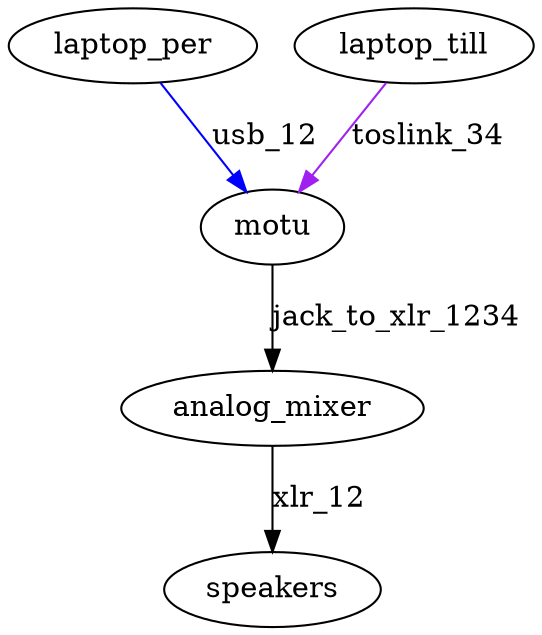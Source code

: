 # To convert this into a bitmap representation, do this
#   dot -Tpng -o motu.png motu.dot

digraph motu {
  laptop_per -> motu [label=usb_12;color=blue]
  laptop_till -> motu [label=toslink_34;color=purple]
  motu -> analog_mixer [label=jack_to_xlr_1234]
  analog_mixer -> speakers [label=xlr_12]
}
